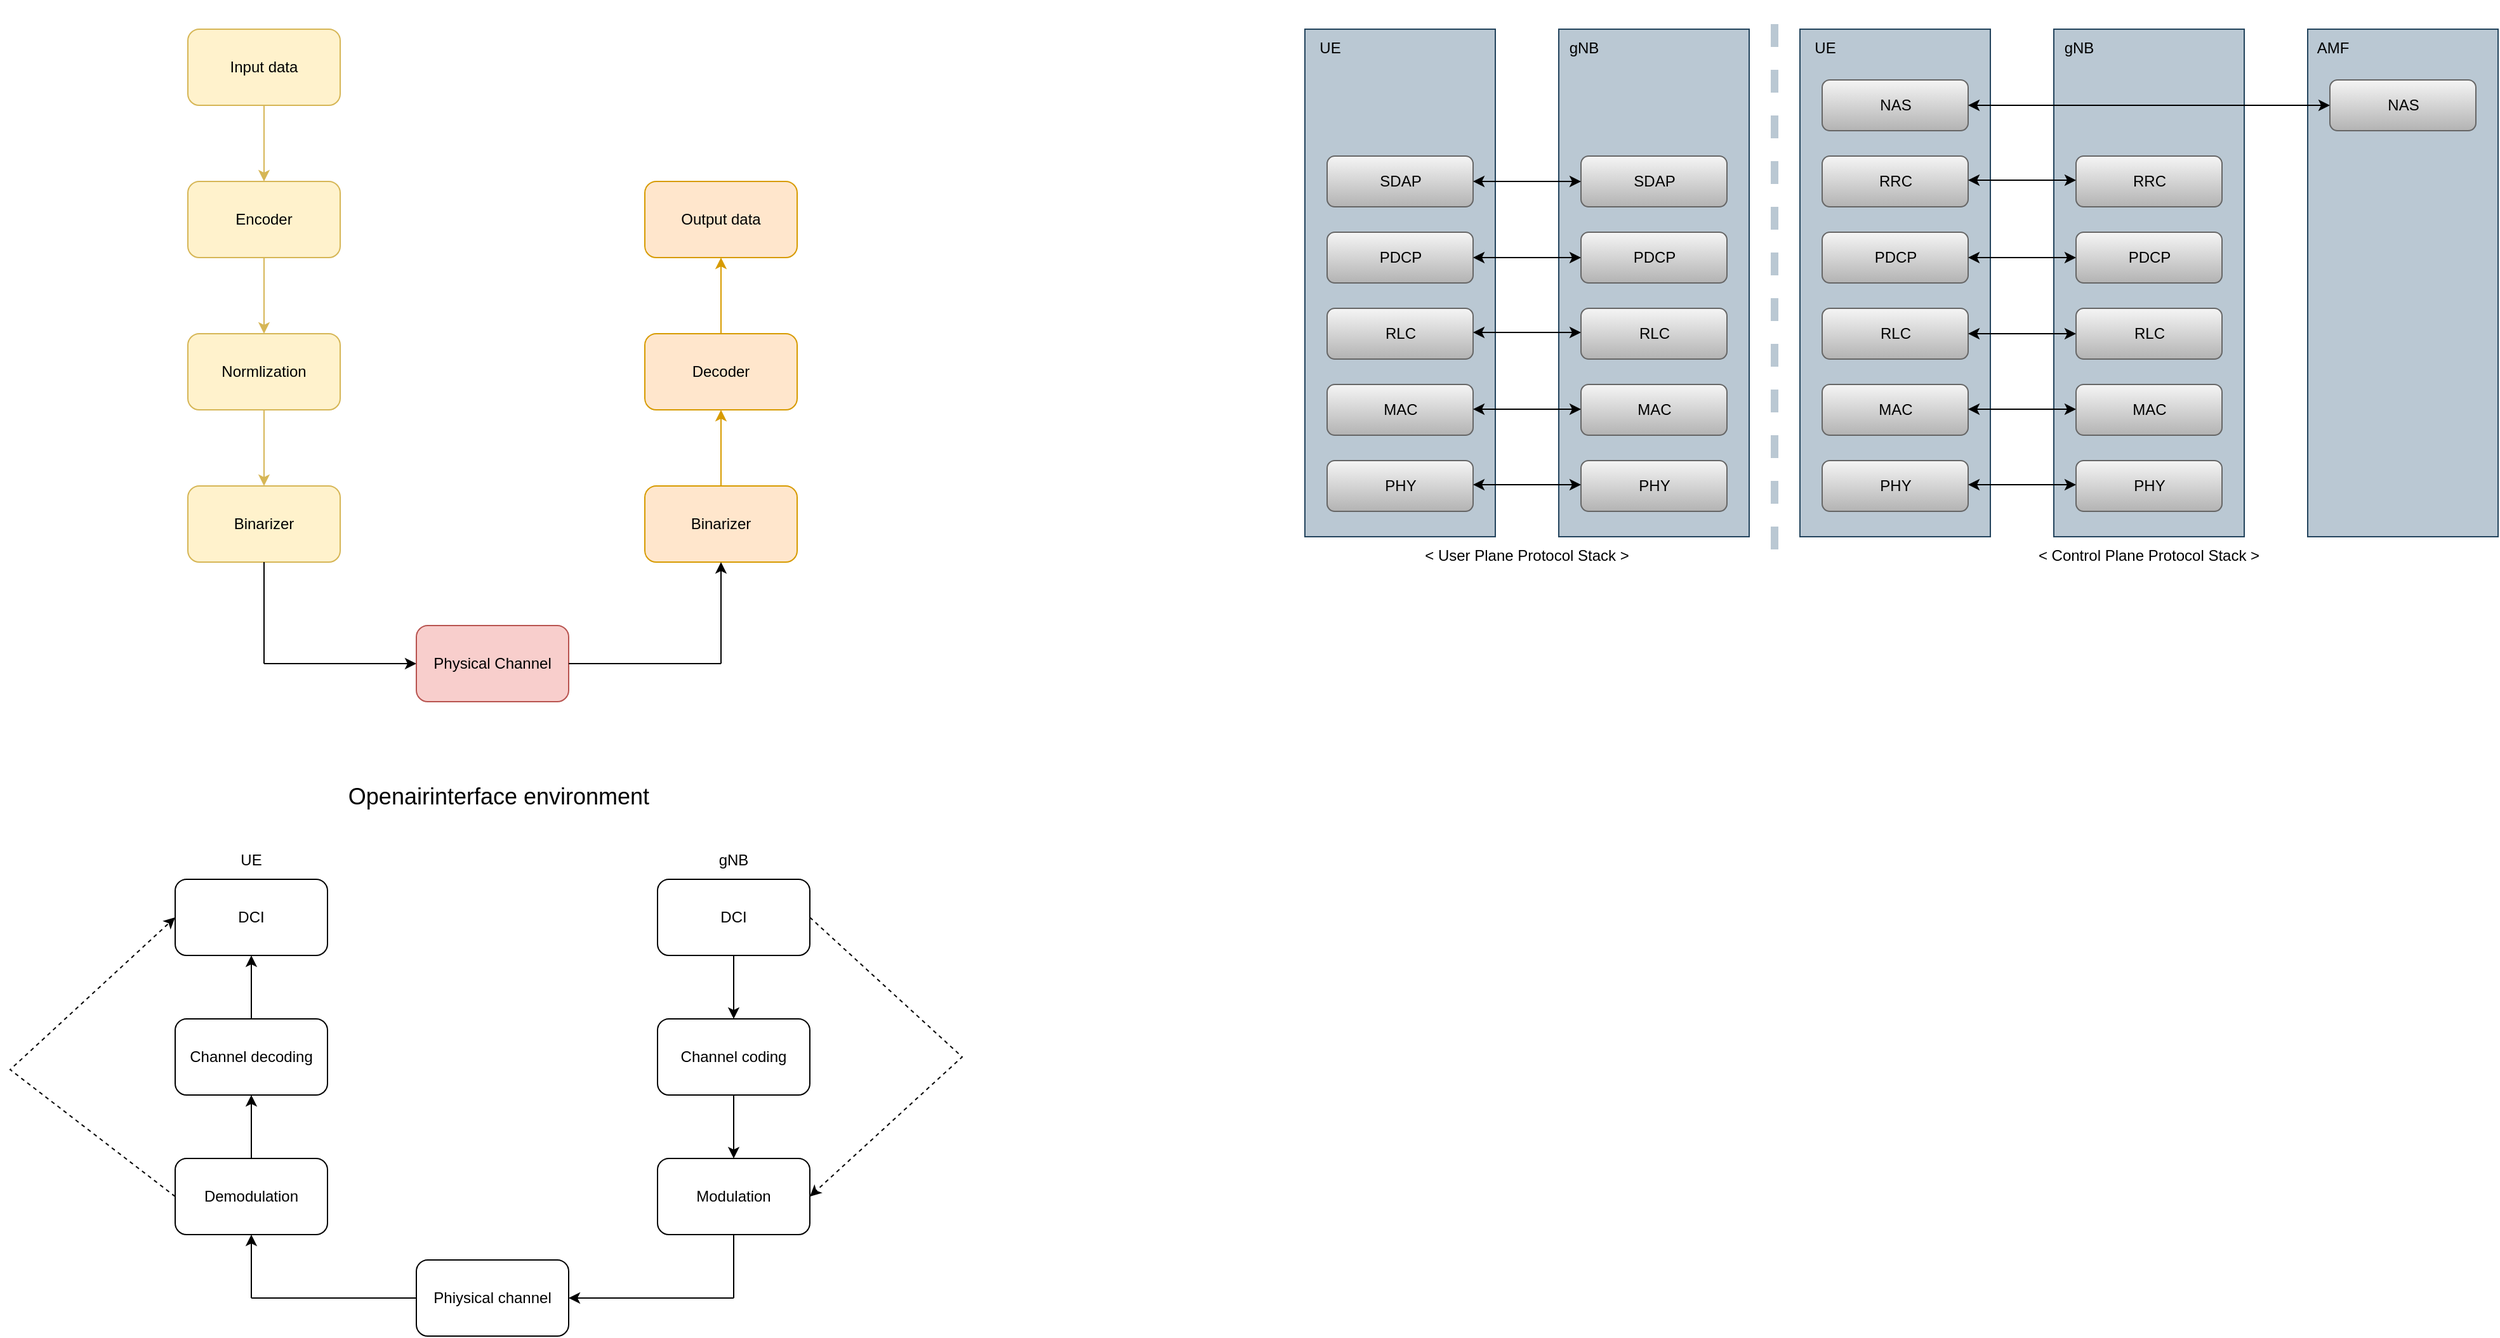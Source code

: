 <mxfile version="21.3.3" type="github">
  <diagram name="Page-1" id="VDXZg0AQhAXVl63cu9qr">
    <mxGraphModel dx="1434" dy="1997" grid="1" gridSize="10" guides="1" tooltips="1" connect="1" arrows="1" fold="1" page="1" pageScale="1" pageWidth="827" pageHeight="1169" math="0" shadow="0">
      <root>
        <mxCell id="0" />
        <mxCell id="1" parent="0" />
        <mxCell id="xTqQnHfFAKbFyNQKmXy7-5" value="" style="edgeStyle=orthogonalEdgeStyle;rounded=0;orthogonalLoop=1;jettySize=auto;html=1;fillColor=#fff2cc;strokeColor=#d6b656;" edge="1" parent="1" source="xTqQnHfFAKbFyNQKmXy7-1" target="xTqQnHfFAKbFyNQKmXy7-2">
          <mxGeometry relative="1" as="geometry" />
        </mxCell>
        <mxCell id="xTqQnHfFAKbFyNQKmXy7-1" value="Encoder" style="rounded=1;whiteSpace=wrap;html=1;fillColor=#fff2cc;strokeColor=#d6b656;" vertex="1" parent="1">
          <mxGeometry x="270" y="50" width="120" height="60" as="geometry" />
        </mxCell>
        <mxCell id="xTqQnHfFAKbFyNQKmXy7-9" value="" style="edgeStyle=orthogonalEdgeStyle;rounded=0;orthogonalLoop=1;jettySize=auto;html=1;fillColor=#fff2cc;strokeColor=#d6b656;" edge="1" parent="1" source="xTqQnHfFAKbFyNQKmXy7-2" target="xTqQnHfFAKbFyNQKmXy7-8">
          <mxGeometry relative="1" as="geometry" />
        </mxCell>
        <mxCell id="xTqQnHfFAKbFyNQKmXy7-2" value="Normlization" style="rounded=1;whiteSpace=wrap;html=1;fillColor=#fff2cc;strokeColor=#d6b656;" vertex="1" parent="1">
          <mxGeometry x="270" y="170" width="120" height="60" as="geometry" />
        </mxCell>
        <mxCell id="xTqQnHfFAKbFyNQKmXy7-3" value="Physical Channel" style="rounded=1;whiteSpace=wrap;html=1;fillColor=#f8cecc;strokeColor=#b85450;" vertex="1" parent="1">
          <mxGeometry x="450" y="400" width="120" height="60" as="geometry" />
        </mxCell>
        <mxCell id="xTqQnHfFAKbFyNQKmXy7-15" value="" style="edgeStyle=orthogonalEdgeStyle;rounded=0;orthogonalLoop=1;jettySize=auto;html=1;fillColor=#ffe6cc;strokeColor=#d79b00;" edge="1" parent="1" source="xTqQnHfFAKbFyNQKmXy7-4" target="xTqQnHfFAKbFyNQKmXy7-14">
          <mxGeometry relative="1" as="geometry" />
        </mxCell>
        <mxCell id="xTqQnHfFAKbFyNQKmXy7-4" value="Binarizer" style="rounded=1;whiteSpace=wrap;html=1;fillColor=#ffe6cc;strokeColor=#d79b00;" vertex="1" parent="1">
          <mxGeometry x="630" y="290" width="120" height="60" as="geometry" />
        </mxCell>
        <mxCell id="xTqQnHfFAKbFyNQKmXy7-7" value="" style="edgeStyle=orthogonalEdgeStyle;rounded=0;orthogonalLoop=1;jettySize=auto;html=1;fillColor=#fff2cc;strokeColor=#d6b656;" edge="1" parent="1" source="xTqQnHfFAKbFyNQKmXy7-6" target="xTqQnHfFAKbFyNQKmXy7-1">
          <mxGeometry relative="1" as="geometry" />
        </mxCell>
        <mxCell id="xTqQnHfFAKbFyNQKmXy7-6" value="Input data" style="rounded=1;whiteSpace=wrap;html=1;fillColor=#fff2cc;strokeColor=#d6b656;" vertex="1" parent="1">
          <mxGeometry x="270" y="-70" width="120" height="60" as="geometry" />
        </mxCell>
        <mxCell id="xTqQnHfFAKbFyNQKmXy7-8" value="Binarizer" style="rounded=1;whiteSpace=wrap;html=1;fillColor=#fff2cc;strokeColor=#d6b656;" vertex="1" parent="1">
          <mxGeometry x="270" y="290" width="120" height="60" as="geometry" />
        </mxCell>
        <mxCell id="xTqQnHfFAKbFyNQKmXy7-10" value="" style="endArrow=none;html=1;rounded=0;entryX=0.5;entryY=1;entryDx=0;entryDy=0;" edge="1" parent="1" target="xTqQnHfFAKbFyNQKmXy7-8">
          <mxGeometry width="50" height="50" relative="1" as="geometry">
            <mxPoint x="330" y="430" as="sourcePoint" />
            <mxPoint x="330" y="440" as="targetPoint" />
          </mxGeometry>
        </mxCell>
        <mxCell id="xTqQnHfFAKbFyNQKmXy7-11" value="" style="endArrow=classic;html=1;rounded=0;entryX=0;entryY=0.5;entryDx=0;entryDy=0;" edge="1" parent="1" target="xTqQnHfFAKbFyNQKmXy7-3">
          <mxGeometry width="50" height="50" relative="1" as="geometry">
            <mxPoint x="330" y="430" as="sourcePoint" />
            <mxPoint x="280" y="400" as="targetPoint" />
          </mxGeometry>
        </mxCell>
        <mxCell id="xTqQnHfFAKbFyNQKmXy7-12" value="" style="endArrow=none;html=1;rounded=0;exitX=1;exitY=0.5;exitDx=0;exitDy=0;" edge="1" parent="1" source="xTqQnHfFAKbFyNQKmXy7-3">
          <mxGeometry width="50" height="50" relative="1" as="geometry">
            <mxPoint x="610" y="380" as="sourcePoint" />
            <mxPoint x="690" y="430" as="targetPoint" />
          </mxGeometry>
        </mxCell>
        <mxCell id="xTqQnHfFAKbFyNQKmXy7-13" value="" style="endArrow=classic;html=1;rounded=0;" edge="1" parent="1" target="xTqQnHfFAKbFyNQKmXy7-4">
          <mxGeometry width="50" height="50" relative="1" as="geometry">
            <mxPoint x="690" y="430" as="sourcePoint" />
            <mxPoint x="580" y="150" as="targetPoint" />
          </mxGeometry>
        </mxCell>
        <mxCell id="xTqQnHfFAKbFyNQKmXy7-17" value="" style="edgeStyle=orthogonalEdgeStyle;rounded=0;orthogonalLoop=1;jettySize=auto;html=1;fillColor=#ffe6cc;strokeColor=#d79b00;" edge="1" parent="1" source="xTqQnHfFAKbFyNQKmXy7-14" target="xTqQnHfFAKbFyNQKmXy7-16">
          <mxGeometry relative="1" as="geometry" />
        </mxCell>
        <mxCell id="xTqQnHfFAKbFyNQKmXy7-14" value="Decoder" style="rounded=1;whiteSpace=wrap;html=1;fillColor=#ffe6cc;strokeColor=#d79b00;" vertex="1" parent="1">
          <mxGeometry x="630" y="170" width="120" height="60" as="geometry" />
        </mxCell>
        <mxCell id="xTqQnHfFAKbFyNQKmXy7-16" value="Output data" style="rounded=1;whiteSpace=wrap;html=1;fillColor=#ffe6cc;strokeColor=#d79b00;" vertex="1" parent="1">
          <mxGeometry x="630" y="50" width="120" height="60" as="geometry" />
        </mxCell>
        <mxCell id="xTqQnHfFAKbFyNQKmXy7-18" value="DCI" style="rounded=1;whiteSpace=wrap;html=1;" vertex="1" parent="1">
          <mxGeometry x="260" y="600" width="120" height="60" as="geometry" />
        </mxCell>
        <mxCell id="xTqQnHfFAKbFyNQKmXy7-21" value="" style="edgeStyle=orthogonalEdgeStyle;rounded=0;orthogonalLoop=1;jettySize=auto;html=1;" edge="1" parent="1" source="xTqQnHfFAKbFyNQKmXy7-19" target="xTqQnHfFAKbFyNQKmXy7-20">
          <mxGeometry relative="1" as="geometry" />
        </mxCell>
        <mxCell id="xTqQnHfFAKbFyNQKmXy7-19" value="DCI" style="rounded=1;whiteSpace=wrap;html=1;" vertex="1" parent="1">
          <mxGeometry x="640" y="600" width="120" height="60" as="geometry" />
        </mxCell>
        <mxCell id="xTqQnHfFAKbFyNQKmXy7-23" value="" style="edgeStyle=orthogonalEdgeStyle;rounded=0;orthogonalLoop=1;jettySize=auto;html=1;" edge="1" parent="1" source="xTqQnHfFAKbFyNQKmXy7-20" target="xTqQnHfFAKbFyNQKmXy7-22">
          <mxGeometry relative="1" as="geometry" />
        </mxCell>
        <mxCell id="xTqQnHfFAKbFyNQKmXy7-20" value="Channel coding" style="rounded=1;whiteSpace=wrap;html=1;" vertex="1" parent="1">
          <mxGeometry x="640" y="710" width="120" height="60" as="geometry" />
        </mxCell>
        <mxCell id="xTqQnHfFAKbFyNQKmXy7-22" value="Modulation" style="rounded=1;whiteSpace=wrap;html=1;" vertex="1" parent="1">
          <mxGeometry x="640" y="820" width="120" height="60" as="geometry" />
        </mxCell>
        <mxCell id="xTqQnHfFAKbFyNQKmXy7-24" value="Phiysical channel" style="rounded=1;whiteSpace=wrap;html=1;" vertex="1" parent="1">
          <mxGeometry x="450" y="900" width="120" height="60" as="geometry" />
        </mxCell>
        <mxCell id="xTqQnHfFAKbFyNQKmXy7-25" value="" style="endArrow=none;html=1;rounded=0;entryX=0.5;entryY=1;entryDx=0;entryDy=0;" edge="1" parent="1" target="xTqQnHfFAKbFyNQKmXy7-22">
          <mxGeometry width="50" height="50" relative="1" as="geometry">
            <mxPoint x="700" y="930" as="sourcePoint" />
            <mxPoint x="680" y="900" as="targetPoint" />
          </mxGeometry>
        </mxCell>
        <mxCell id="xTqQnHfFAKbFyNQKmXy7-26" value="" style="endArrow=classic;html=1;rounded=0;entryX=1;entryY=0.5;entryDx=0;entryDy=0;" edge="1" parent="1" target="xTqQnHfFAKbFyNQKmXy7-24">
          <mxGeometry width="50" height="50" relative="1" as="geometry">
            <mxPoint x="700" y="930" as="sourcePoint" />
            <mxPoint x="760" y="960" as="targetPoint" />
          </mxGeometry>
        </mxCell>
        <mxCell id="xTqQnHfFAKbFyNQKmXy7-35" value="" style="edgeStyle=orthogonalEdgeStyle;rounded=0;orthogonalLoop=1;jettySize=auto;html=1;" edge="1" parent="1" source="xTqQnHfFAKbFyNQKmXy7-27" target="xTqQnHfFAKbFyNQKmXy7-30">
          <mxGeometry relative="1" as="geometry" />
        </mxCell>
        <mxCell id="xTqQnHfFAKbFyNQKmXy7-27" value="Demodulation" style="rounded=1;whiteSpace=wrap;html=1;" vertex="1" parent="1">
          <mxGeometry x="260" y="820" width="120" height="60" as="geometry" />
        </mxCell>
        <mxCell id="xTqQnHfFAKbFyNQKmXy7-28" value="gNB" style="text;html=1;strokeColor=none;fillColor=none;align=center;verticalAlign=middle;whiteSpace=wrap;rounded=0;" vertex="1" parent="1">
          <mxGeometry x="670" y="570" width="60" height="30" as="geometry" />
        </mxCell>
        <mxCell id="xTqQnHfFAKbFyNQKmXy7-29" value="UE" style="text;html=1;strokeColor=none;fillColor=none;align=center;verticalAlign=middle;whiteSpace=wrap;rounded=0;" vertex="1" parent="1">
          <mxGeometry x="290" y="570" width="60" height="30" as="geometry" />
        </mxCell>
        <mxCell id="xTqQnHfFAKbFyNQKmXy7-37" value="" style="edgeStyle=orthogonalEdgeStyle;rounded=0;orthogonalLoop=1;jettySize=auto;html=1;" edge="1" parent="1" source="xTqQnHfFAKbFyNQKmXy7-30" target="xTqQnHfFAKbFyNQKmXy7-18">
          <mxGeometry relative="1" as="geometry" />
        </mxCell>
        <mxCell id="xTqQnHfFAKbFyNQKmXy7-30" value="Channel decoding" style="rounded=1;whiteSpace=wrap;html=1;" vertex="1" parent="1">
          <mxGeometry x="260" y="710" width="120" height="60" as="geometry" />
        </mxCell>
        <mxCell id="xTqQnHfFAKbFyNQKmXy7-33" value="" style="endArrow=none;html=1;rounded=0;entryX=0;entryY=0.5;entryDx=0;entryDy=0;" edge="1" parent="1" target="xTqQnHfFAKbFyNQKmXy7-24">
          <mxGeometry width="50" height="50" relative="1" as="geometry">
            <mxPoint x="320" y="930" as="sourcePoint" />
            <mxPoint x="290" y="920" as="targetPoint" />
          </mxGeometry>
        </mxCell>
        <mxCell id="xTqQnHfFAKbFyNQKmXy7-34" value="" style="endArrow=classic;html=1;rounded=0;entryX=0.5;entryY=1;entryDx=0;entryDy=0;" edge="1" parent="1" target="xTqQnHfFAKbFyNQKmXy7-27">
          <mxGeometry width="50" height="50" relative="1" as="geometry">
            <mxPoint x="320" y="930" as="sourcePoint" />
            <mxPoint x="200" y="880" as="targetPoint" />
          </mxGeometry>
        </mxCell>
        <mxCell id="xTqQnHfFAKbFyNQKmXy7-42" value="" style="endArrow=classic;html=1;rounded=0;exitX=0;exitY=0.5;exitDx=0;exitDy=0;entryX=0;entryY=0.5;entryDx=0;entryDy=0;dashed=1;" edge="1" parent="1" source="xTqQnHfFAKbFyNQKmXy7-27" target="xTqQnHfFAKbFyNQKmXy7-18">
          <mxGeometry width="50" height="50" relative="1" as="geometry">
            <mxPoint x="70" y="780" as="sourcePoint" />
            <mxPoint x="120" y="730" as="targetPoint" />
            <Array as="points">
              <mxPoint x="130" y="750" />
            </Array>
          </mxGeometry>
        </mxCell>
        <mxCell id="xTqQnHfFAKbFyNQKmXy7-43" value="" style="endArrow=classic;html=1;rounded=0;entryX=1;entryY=0.5;entryDx=0;entryDy=0;exitX=1;exitY=0.5;exitDx=0;exitDy=0;dashed=1;" edge="1" parent="1" source="xTqQnHfFAKbFyNQKmXy7-19" target="xTqQnHfFAKbFyNQKmXy7-22">
          <mxGeometry width="50" height="50" relative="1" as="geometry">
            <mxPoint x="930" y="640" as="sourcePoint" />
            <mxPoint x="790" y="690" as="targetPoint" />
            <Array as="points">
              <mxPoint x="880" y="740" />
            </Array>
          </mxGeometry>
        </mxCell>
        <mxCell id="xTqQnHfFAKbFyNQKmXy7-44" value="&lt;font style=&quot;font-size: 18px;&quot;&gt;Openairinterface environment&lt;/font&gt;" style="text;html=1;strokeColor=none;fillColor=none;align=center;verticalAlign=middle;whiteSpace=wrap;rounded=0;" vertex="1" parent="1">
          <mxGeometry x="380" y="520" width="270" height="30" as="geometry" />
        </mxCell>
        <mxCell id="xTqQnHfFAKbFyNQKmXy7-47" value="" style="rounded=0;whiteSpace=wrap;html=1;fillColor=#bac8d3;strokeColor=#23445d;" vertex="1" parent="1">
          <mxGeometry x="1740" y="-70" width="150" height="400" as="geometry" />
        </mxCell>
        <mxCell id="xTqQnHfFAKbFyNQKmXy7-46" value="RRC" style="rounded=1;whiteSpace=wrap;html=1;fillColor=#f5f5f5;strokeColor=#666666;gradientColor=#b3b3b3;" vertex="1" parent="1">
          <mxGeometry x="1757.5" y="30" width="115" height="40" as="geometry" />
        </mxCell>
        <mxCell id="xTqQnHfFAKbFyNQKmXy7-48" value="RLC" style="rounded=1;whiteSpace=wrap;html=1;fillColor=#f5f5f5;strokeColor=#666666;gradientColor=#b3b3b3;" vertex="1" parent="1">
          <mxGeometry x="1757.5" y="150" width="115" height="40" as="geometry" />
        </mxCell>
        <mxCell id="xTqQnHfFAKbFyNQKmXy7-49" value="PHY" style="rounded=1;whiteSpace=wrap;html=1;fillColor=#f5f5f5;strokeColor=#666666;gradientColor=#b3b3b3;" vertex="1" parent="1">
          <mxGeometry x="1757.5" y="270" width="115" height="40" as="geometry" />
        </mxCell>
        <mxCell id="xTqQnHfFAKbFyNQKmXy7-50" value="MAC" style="rounded=1;whiteSpace=wrap;html=1;fillColor=#f5f5f5;strokeColor=#666666;gradientColor=#b3b3b3;" vertex="1" parent="1">
          <mxGeometry x="1757.5" y="210" width="115" height="40" as="geometry" />
        </mxCell>
        <mxCell id="xTqQnHfFAKbFyNQKmXy7-51" value="PDCP" style="rounded=1;whiteSpace=wrap;html=1;fillColor=#f5f5f5;strokeColor=#666666;gradientColor=#b3b3b3;" vertex="1" parent="1">
          <mxGeometry x="1757.5" y="90" width="115" height="40" as="geometry" />
        </mxCell>
        <mxCell id="xTqQnHfFAKbFyNQKmXy7-53" value="" style="rounded=0;whiteSpace=wrap;html=1;fillColor=#bac8d3;strokeColor=#23445d;" vertex="1" parent="1">
          <mxGeometry x="1540" y="-70" width="150" height="400" as="geometry" />
        </mxCell>
        <mxCell id="xTqQnHfFAKbFyNQKmXy7-54" value="RRC" style="rounded=1;whiteSpace=wrap;html=1;fillColor=#f5f5f5;strokeColor=#666666;gradientColor=#b3b3b3;" vertex="1" parent="1">
          <mxGeometry x="1557.5" y="30" width="115" height="40" as="geometry" />
        </mxCell>
        <mxCell id="xTqQnHfFAKbFyNQKmXy7-55" value="RLC" style="rounded=1;whiteSpace=wrap;html=1;fillColor=#f5f5f5;strokeColor=#666666;gradientColor=#b3b3b3;" vertex="1" parent="1">
          <mxGeometry x="1557.5" y="150" width="115" height="40" as="geometry" />
        </mxCell>
        <mxCell id="xTqQnHfFAKbFyNQKmXy7-56" value="PHY" style="rounded=1;whiteSpace=wrap;html=1;fillColor=#f5f5f5;strokeColor=#666666;gradientColor=#b3b3b3;" vertex="1" parent="1">
          <mxGeometry x="1557.5" y="270" width="115" height="40" as="geometry" />
        </mxCell>
        <mxCell id="xTqQnHfFAKbFyNQKmXy7-57" value="MAC" style="rounded=1;whiteSpace=wrap;html=1;fillColor=#f5f5f5;strokeColor=#666666;gradientColor=#b3b3b3;" vertex="1" parent="1">
          <mxGeometry x="1557.5" y="210" width="115" height="40" as="geometry" />
        </mxCell>
        <mxCell id="xTqQnHfFAKbFyNQKmXy7-58" value="PDCP" style="rounded=1;whiteSpace=wrap;html=1;fillColor=#f5f5f5;strokeColor=#666666;gradientColor=#b3b3b3;" vertex="1" parent="1">
          <mxGeometry x="1557.5" y="90" width="115" height="40" as="geometry" />
        </mxCell>
        <mxCell id="xTqQnHfFAKbFyNQKmXy7-59" value="NAS" style="rounded=1;whiteSpace=wrap;html=1;fillColor=#f5f5f5;strokeColor=#666666;gradientColor=#b3b3b3;" vertex="1" parent="1">
          <mxGeometry x="1557.5" y="-30" width="115" height="40" as="geometry" />
        </mxCell>
        <mxCell id="xTqQnHfFAKbFyNQKmXy7-60" value="gNB" style="text;html=1;strokeColor=none;fillColor=none;align=center;verticalAlign=middle;whiteSpace=wrap;rounded=0;" vertex="1" parent="1">
          <mxGeometry x="1730" y="-70" width="60" height="30" as="geometry" />
        </mxCell>
        <mxCell id="xTqQnHfFAKbFyNQKmXy7-61" value="UE" style="text;html=1;strokeColor=none;fillColor=none;align=center;verticalAlign=middle;whiteSpace=wrap;rounded=0;" vertex="1" parent="1">
          <mxGeometry x="1530" y="-70" width="60" height="30" as="geometry" />
        </mxCell>
        <mxCell id="xTqQnHfFAKbFyNQKmXy7-62" value="" style="rounded=0;whiteSpace=wrap;html=1;fillColor=#bac8d3;strokeColor=#23445d;" vertex="1" parent="1">
          <mxGeometry x="1940" y="-70" width="150" height="400" as="geometry" />
        </mxCell>
        <mxCell id="xTqQnHfFAKbFyNQKmXy7-63" value="NAS" style="rounded=1;whiteSpace=wrap;html=1;fillColor=#f5f5f5;strokeColor=#666666;gradientColor=#b3b3b3;" vertex="1" parent="1">
          <mxGeometry x="1957.5" y="-30" width="115" height="40" as="geometry" />
        </mxCell>
        <mxCell id="xTqQnHfFAKbFyNQKmXy7-68" value="AMF" style="text;html=1;strokeColor=none;fillColor=none;align=center;verticalAlign=middle;whiteSpace=wrap;rounded=0;" vertex="1" parent="1">
          <mxGeometry x="1930" y="-70" width="60" height="30" as="geometry" />
        </mxCell>
        <mxCell id="xTqQnHfFAKbFyNQKmXy7-69" value="&amp;lt; Control Plane Protocol Stack &amp;gt;" style="text;html=1;strokeColor=none;fillColor=none;align=center;verticalAlign=middle;whiteSpace=wrap;rounded=0;" vertex="1" parent="1">
          <mxGeometry x="1720" y="330" width="190" height="30" as="geometry" />
        </mxCell>
        <mxCell id="xTqQnHfFAKbFyNQKmXy7-70" value="" style="endArrow=none;html=1;rounded=0;fillColor=#bac8d3;strokeColor=#BAC8D3;strokeWidth=6;dashed=1;" edge="1" parent="1">
          <mxGeometry width="50" height="50" relative="1" as="geometry">
            <mxPoint x="1520" y="340" as="sourcePoint" />
            <mxPoint x="1520" y="-90" as="targetPoint" />
          </mxGeometry>
        </mxCell>
        <mxCell id="xTqQnHfFAKbFyNQKmXy7-71" value="" style="rounded=0;whiteSpace=wrap;html=1;fillColor=#bac8d3;strokeColor=#23445d;" vertex="1" parent="1">
          <mxGeometry x="1350" y="-70" width="150" height="400" as="geometry" />
        </mxCell>
        <mxCell id="xTqQnHfFAKbFyNQKmXy7-72" value="SDAP" style="rounded=1;whiteSpace=wrap;html=1;fillColor=#f5f5f5;strokeColor=#666666;gradientColor=#b3b3b3;" vertex="1" parent="1">
          <mxGeometry x="1367.5" y="30" width="115" height="40" as="geometry" />
        </mxCell>
        <mxCell id="xTqQnHfFAKbFyNQKmXy7-73" value="RLC" style="rounded=1;whiteSpace=wrap;html=1;fillColor=#f5f5f5;strokeColor=#666666;gradientColor=#b3b3b3;" vertex="1" parent="1">
          <mxGeometry x="1367.5" y="150" width="115" height="40" as="geometry" />
        </mxCell>
        <mxCell id="xTqQnHfFAKbFyNQKmXy7-74" value="PHY" style="rounded=1;whiteSpace=wrap;html=1;fillColor=#f5f5f5;strokeColor=#666666;gradientColor=#b3b3b3;" vertex="1" parent="1">
          <mxGeometry x="1367.5" y="270" width="115" height="40" as="geometry" />
        </mxCell>
        <mxCell id="xTqQnHfFAKbFyNQKmXy7-75" value="MAC" style="rounded=1;whiteSpace=wrap;html=1;fillColor=#f5f5f5;strokeColor=#666666;gradientColor=#b3b3b3;" vertex="1" parent="1">
          <mxGeometry x="1367.5" y="210" width="115" height="40" as="geometry" />
        </mxCell>
        <mxCell id="xTqQnHfFAKbFyNQKmXy7-76" value="PDCP" style="rounded=1;whiteSpace=wrap;html=1;fillColor=#f5f5f5;strokeColor=#666666;gradientColor=#b3b3b3;" vertex="1" parent="1">
          <mxGeometry x="1367.5" y="90" width="115" height="40" as="geometry" />
        </mxCell>
        <mxCell id="xTqQnHfFAKbFyNQKmXy7-78" value="" style="rounded=0;whiteSpace=wrap;html=1;fillColor=#bac8d3;strokeColor=#23445d;" vertex="1" parent="1">
          <mxGeometry x="1150" y="-70" width="150" height="400" as="geometry" />
        </mxCell>
        <mxCell id="xTqQnHfFAKbFyNQKmXy7-79" value="SDAP" style="rounded=1;whiteSpace=wrap;html=1;fillColor=#f5f5f5;strokeColor=#666666;gradientColor=#b3b3b3;" vertex="1" parent="1">
          <mxGeometry x="1167.5" y="30" width="115" height="40" as="geometry" />
        </mxCell>
        <mxCell id="xTqQnHfFAKbFyNQKmXy7-80" value="RLC" style="rounded=1;whiteSpace=wrap;html=1;fillColor=#f5f5f5;strokeColor=#666666;gradientColor=#b3b3b3;" vertex="1" parent="1">
          <mxGeometry x="1167.5" y="150" width="115" height="40" as="geometry" />
        </mxCell>
        <mxCell id="xTqQnHfFAKbFyNQKmXy7-81" value="PHY" style="rounded=1;whiteSpace=wrap;html=1;fillColor=#f5f5f5;strokeColor=#666666;gradientColor=#b3b3b3;" vertex="1" parent="1">
          <mxGeometry x="1167.5" y="270" width="115" height="40" as="geometry" />
        </mxCell>
        <mxCell id="xTqQnHfFAKbFyNQKmXy7-82" value="MAC" style="rounded=1;whiteSpace=wrap;html=1;fillColor=#f5f5f5;strokeColor=#666666;gradientColor=#b3b3b3;" vertex="1" parent="1">
          <mxGeometry x="1167.5" y="210" width="115" height="40" as="geometry" />
        </mxCell>
        <mxCell id="xTqQnHfFAKbFyNQKmXy7-83" value="PDCP" style="rounded=1;whiteSpace=wrap;html=1;fillColor=#f5f5f5;strokeColor=#666666;gradientColor=#b3b3b3;" vertex="1" parent="1">
          <mxGeometry x="1167.5" y="90" width="115" height="40" as="geometry" />
        </mxCell>
        <mxCell id="xTqQnHfFAKbFyNQKmXy7-85" value="" style="endArrow=classic;startArrow=classic;html=1;rounded=0;entryX=0;entryY=0.5;entryDx=0;entryDy=0;exitX=1;exitY=0.5;exitDx=0;exitDy=0;" edge="1" parent="1" source="xTqQnHfFAKbFyNQKmXy7-79" target="xTqQnHfFAKbFyNQKmXy7-72">
          <mxGeometry width="50" height="50" relative="1" as="geometry">
            <mxPoint x="970" y="80" as="sourcePoint" />
            <mxPoint x="1020" y="30" as="targetPoint" />
          </mxGeometry>
        </mxCell>
        <mxCell id="xTqQnHfFAKbFyNQKmXy7-86" value="" style="endArrow=classic;startArrow=classic;html=1;rounded=0;entryX=0;entryY=0.5;entryDx=0;entryDy=0;exitX=1;exitY=0.5;exitDx=0;exitDy=0;" edge="1" parent="1">
          <mxGeometry width="50" height="50" relative="1" as="geometry">
            <mxPoint x="1282.5" y="110" as="sourcePoint" />
            <mxPoint x="1367.5" y="110" as="targetPoint" />
          </mxGeometry>
        </mxCell>
        <mxCell id="xTqQnHfFAKbFyNQKmXy7-87" value="" style="endArrow=classic;startArrow=classic;html=1;rounded=0;entryX=0;entryY=0.5;entryDx=0;entryDy=0;exitX=1;exitY=0.5;exitDx=0;exitDy=0;" edge="1" parent="1">
          <mxGeometry width="50" height="50" relative="1" as="geometry">
            <mxPoint x="1282.5" y="169" as="sourcePoint" />
            <mxPoint x="1367.5" y="169" as="targetPoint" />
          </mxGeometry>
        </mxCell>
        <mxCell id="xTqQnHfFAKbFyNQKmXy7-88" value="" style="endArrow=classic;startArrow=classic;html=1;rounded=0;entryX=0;entryY=0.5;entryDx=0;entryDy=0;exitX=1;exitY=0.5;exitDx=0;exitDy=0;" edge="1" parent="1">
          <mxGeometry width="50" height="50" relative="1" as="geometry">
            <mxPoint x="1282.5" y="229.5" as="sourcePoint" />
            <mxPoint x="1367.5" y="229.5" as="targetPoint" />
          </mxGeometry>
        </mxCell>
        <mxCell id="xTqQnHfFAKbFyNQKmXy7-89" value="" style="endArrow=classic;startArrow=classic;html=1;rounded=0;entryX=0;entryY=0.5;entryDx=0;entryDy=0;exitX=1;exitY=0.5;exitDx=0;exitDy=0;" edge="1" parent="1">
          <mxGeometry width="50" height="50" relative="1" as="geometry">
            <mxPoint x="1282.5" y="289" as="sourcePoint" />
            <mxPoint x="1367.5" y="289" as="targetPoint" />
          </mxGeometry>
        </mxCell>
        <mxCell id="xTqQnHfFAKbFyNQKmXy7-90" value="" style="endArrow=classic;startArrow=classic;html=1;rounded=0;entryX=0;entryY=0.5;entryDx=0;entryDy=0;exitX=1;exitY=0.5;exitDx=0;exitDy=0;" edge="1" parent="1">
          <mxGeometry width="50" height="50" relative="1" as="geometry">
            <mxPoint x="1672.5" y="289" as="sourcePoint" />
            <mxPoint x="1757.5" y="289" as="targetPoint" />
          </mxGeometry>
        </mxCell>
        <mxCell id="xTqQnHfFAKbFyNQKmXy7-91" value="" style="endArrow=classic;startArrow=classic;html=1;rounded=0;entryX=0;entryY=0.5;entryDx=0;entryDy=0;exitX=1;exitY=0.5;exitDx=0;exitDy=0;" edge="1" parent="1">
          <mxGeometry width="50" height="50" relative="1" as="geometry">
            <mxPoint x="1672.5" y="229.5" as="sourcePoint" />
            <mxPoint x="1757.5" y="229.5" as="targetPoint" />
          </mxGeometry>
        </mxCell>
        <mxCell id="xTqQnHfFAKbFyNQKmXy7-92" value="" style="endArrow=classic;startArrow=classic;html=1;rounded=0;entryX=0;entryY=0.5;entryDx=0;entryDy=0;exitX=1;exitY=0.5;exitDx=0;exitDy=0;" edge="1" parent="1">
          <mxGeometry width="50" height="50" relative="1" as="geometry">
            <mxPoint x="1672.5" y="170" as="sourcePoint" />
            <mxPoint x="1757.5" y="170" as="targetPoint" />
          </mxGeometry>
        </mxCell>
        <mxCell id="xTqQnHfFAKbFyNQKmXy7-93" value="" style="endArrow=classic;startArrow=classic;html=1;rounded=0;entryX=0;entryY=0.5;entryDx=0;entryDy=0;exitX=1;exitY=0.5;exitDx=0;exitDy=0;" edge="1" parent="1">
          <mxGeometry width="50" height="50" relative="1" as="geometry">
            <mxPoint x="1672.5" y="110" as="sourcePoint" />
            <mxPoint x="1757.5" y="110" as="targetPoint" />
          </mxGeometry>
        </mxCell>
        <mxCell id="xTqQnHfFAKbFyNQKmXy7-94" value="" style="endArrow=classic;startArrow=classic;html=1;rounded=0;entryX=0;entryY=0.5;entryDx=0;entryDy=0;exitX=1;exitY=0.5;exitDx=0;exitDy=0;" edge="1" parent="1">
          <mxGeometry width="50" height="50" relative="1" as="geometry">
            <mxPoint x="1672.5" y="49" as="sourcePoint" />
            <mxPoint x="1757.5" y="49" as="targetPoint" />
          </mxGeometry>
        </mxCell>
        <mxCell id="xTqQnHfFAKbFyNQKmXy7-95" value="" style="endArrow=classic;startArrow=classic;html=1;rounded=0;exitX=1;exitY=0.5;exitDx=0;exitDy=0;" edge="1" parent="1" target="xTqQnHfFAKbFyNQKmXy7-63">
          <mxGeometry width="50" height="50" relative="1" as="geometry">
            <mxPoint x="1672.5" y="-10" as="sourcePoint" />
            <mxPoint x="1757.5" y="-10" as="targetPoint" />
          </mxGeometry>
        </mxCell>
        <mxCell id="xTqQnHfFAKbFyNQKmXy7-96" value="UE" style="text;html=1;strokeColor=none;fillColor=none;align=center;verticalAlign=middle;whiteSpace=wrap;rounded=0;" vertex="1" parent="1">
          <mxGeometry x="1140" y="-70" width="60" height="30" as="geometry" />
        </mxCell>
        <mxCell id="xTqQnHfFAKbFyNQKmXy7-97" value="gNB" style="text;html=1;strokeColor=none;fillColor=none;align=center;verticalAlign=middle;whiteSpace=wrap;rounded=0;" vertex="1" parent="1">
          <mxGeometry x="1340" y="-70" width="60" height="30" as="geometry" />
        </mxCell>
        <mxCell id="xTqQnHfFAKbFyNQKmXy7-98" value="&amp;lt; User Plane Protocol Stack &amp;gt;" style="text;html=1;strokeColor=none;fillColor=none;align=center;verticalAlign=middle;whiteSpace=wrap;rounded=0;" vertex="1" parent="1">
          <mxGeometry x="1230" y="330" width="190" height="30" as="geometry" />
        </mxCell>
      </root>
    </mxGraphModel>
  </diagram>
</mxfile>
